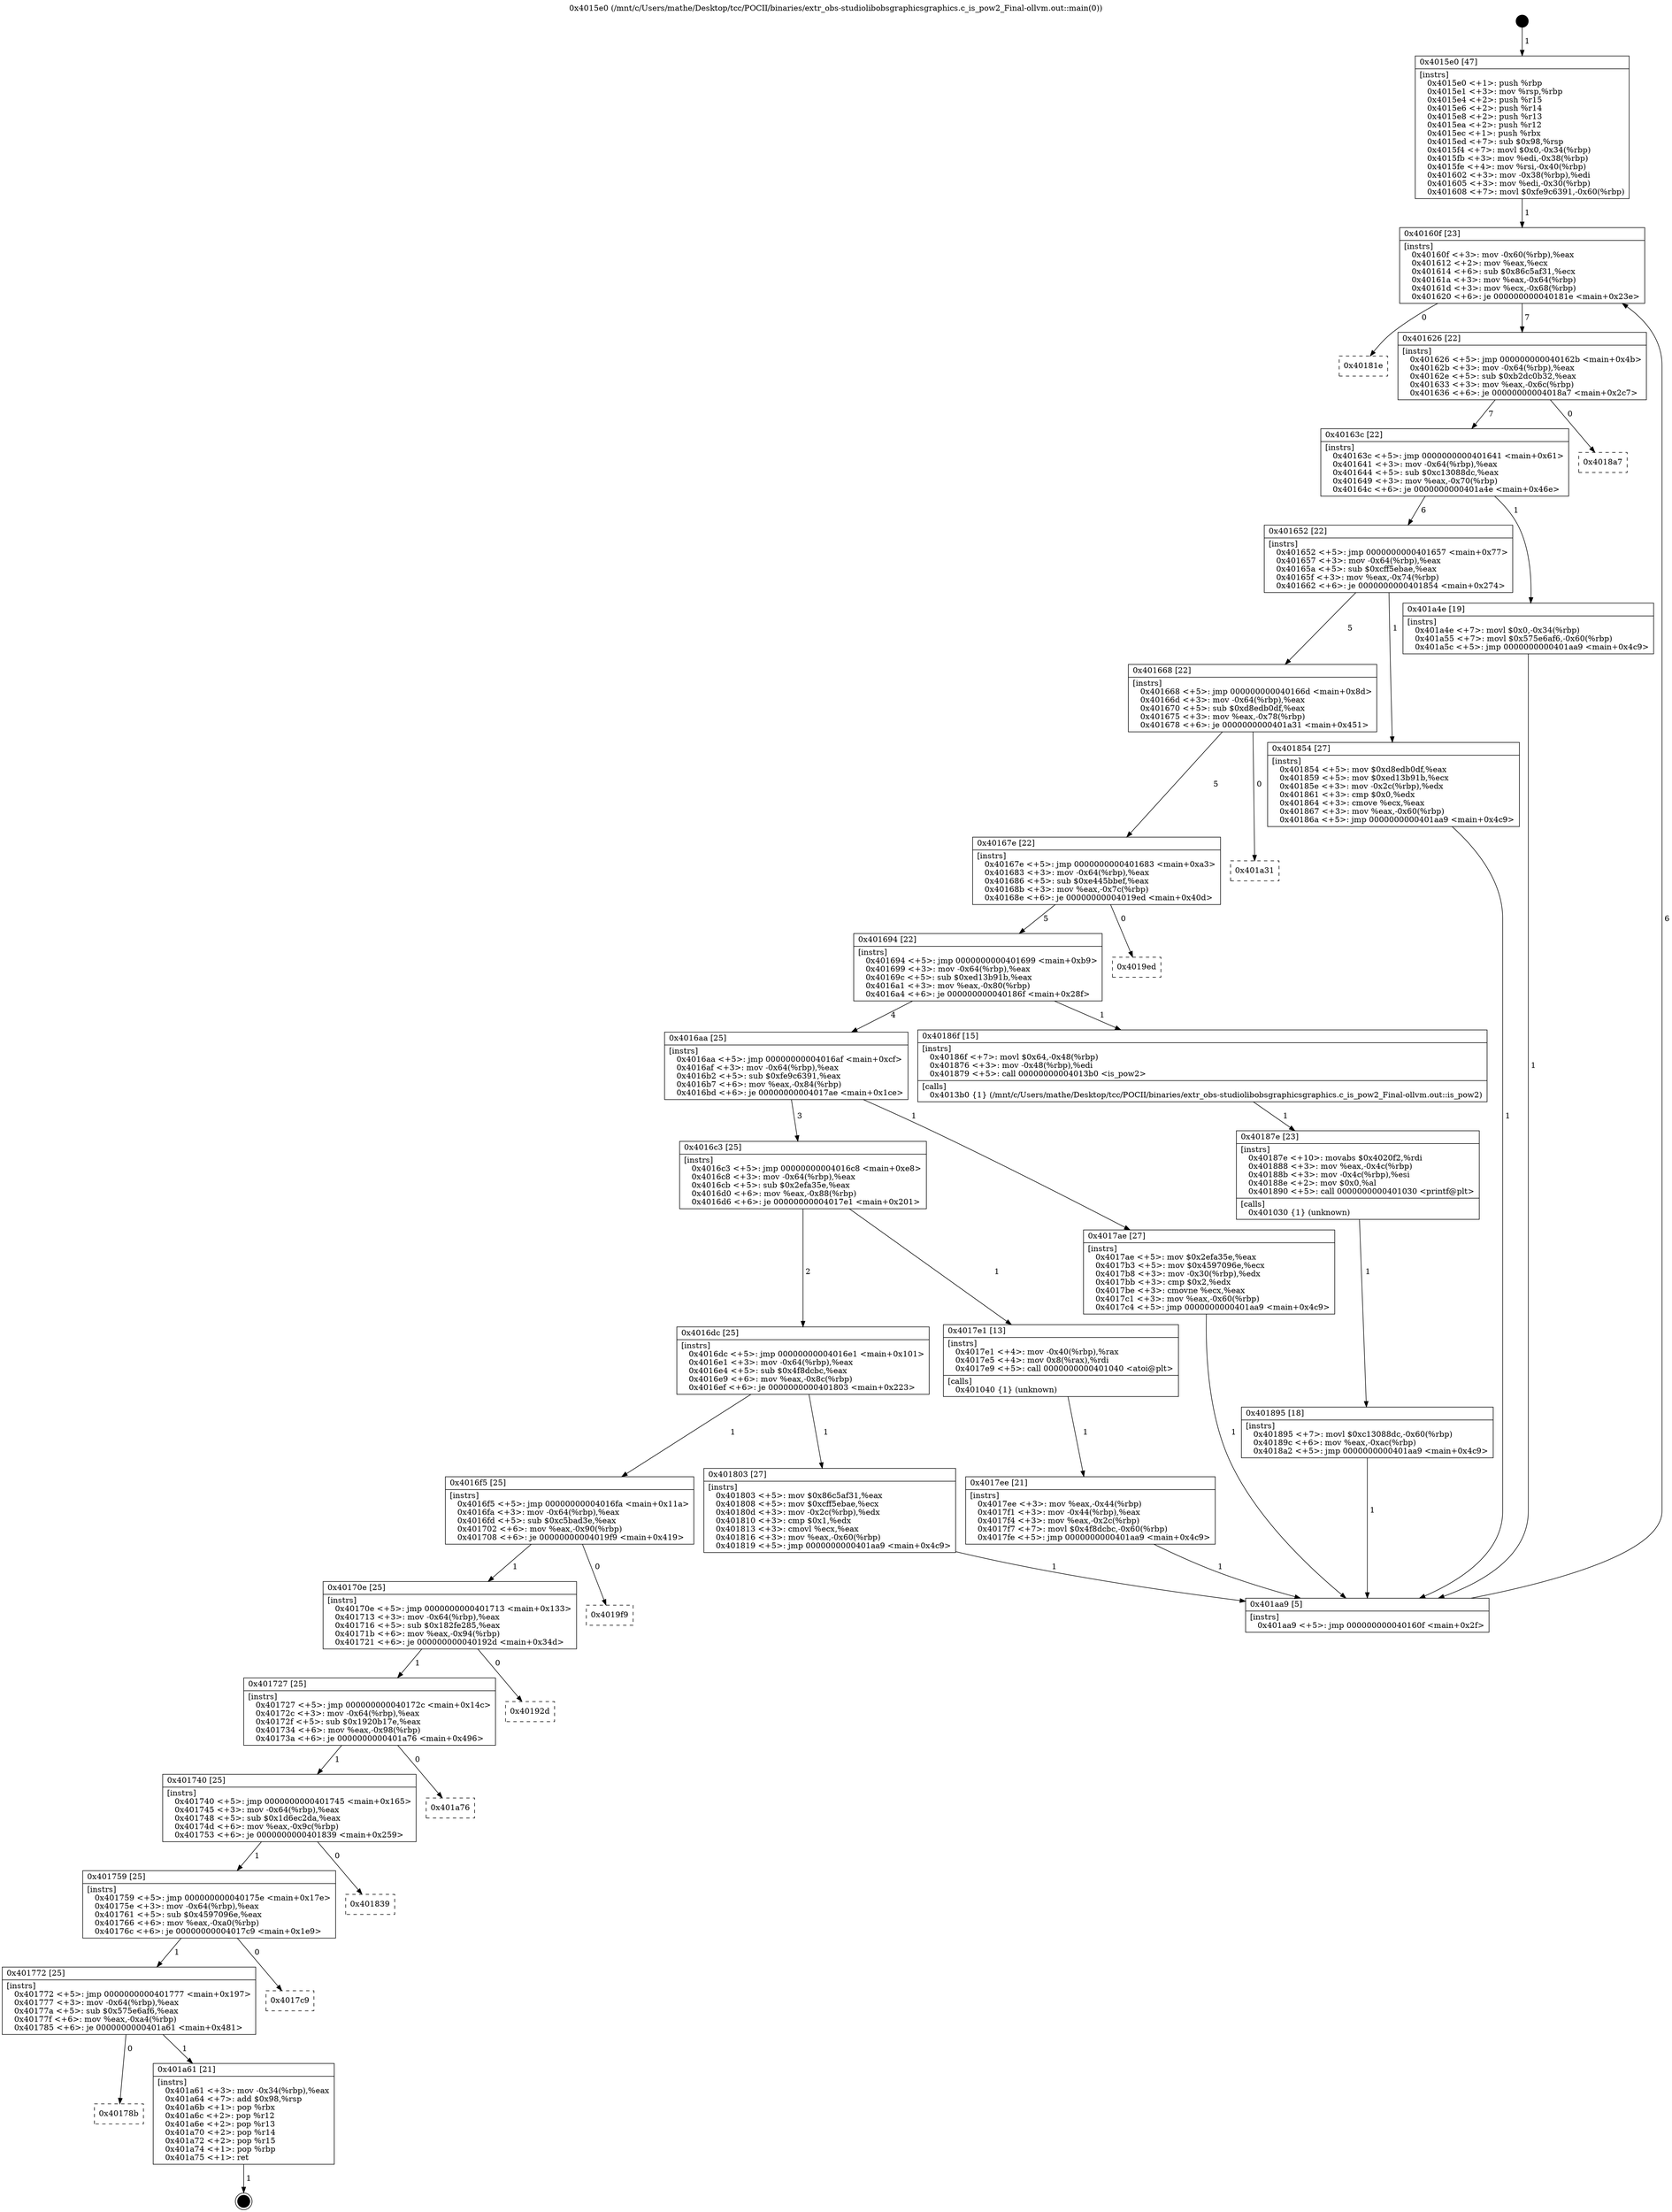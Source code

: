 digraph "0x4015e0" {
  label = "0x4015e0 (/mnt/c/Users/mathe/Desktop/tcc/POCII/binaries/extr_obs-studiolibobsgraphicsgraphics.c_is_pow2_Final-ollvm.out::main(0))"
  labelloc = "t"
  node[shape=record]

  Entry [label="",width=0.3,height=0.3,shape=circle,fillcolor=black,style=filled]
  "0x40160f" [label="{
     0x40160f [23]\l
     | [instrs]\l
     &nbsp;&nbsp;0x40160f \<+3\>: mov -0x60(%rbp),%eax\l
     &nbsp;&nbsp;0x401612 \<+2\>: mov %eax,%ecx\l
     &nbsp;&nbsp;0x401614 \<+6\>: sub $0x86c5af31,%ecx\l
     &nbsp;&nbsp;0x40161a \<+3\>: mov %eax,-0x64(%rbp)\l
     &nbsp;&nbsp;0x40161d \<+3\>: mov %ecx,-0x68(%rbp)\l
     &nbsp;&nbsp;0x401620 \<+6\>: je 000000000040181e \<main+0x23e\>\l
  }"]
  "0x40181e" [label="{
     0x40181e\l
  }", style=dashed]
  "0x401626" [label="{
     0x401626 [22]\l
     | [instrs]\l
     &nbsp;&nbsp;0x401626 \<+5\>: jmp 000000000040162b \<main+0x4b\>\l
     &nbsp;&nbsp;0x40162b \<+3\>: mov -0x64(%rbp),%eax\l
     &nbsp;&nbsp;0x40162e \<+5\>: sub $0xb2dc0b32,%eax\l
     &nbsp;&nbsp;0x401633 \<+3\>: mov %eax,-0x6c(%rbp)\l
     &nbsp;&nbsp;0x401636 \<+6\>: je 00000000004018a7 \<main+0x2c7\>\l
  }"]
  Exit [label="",width=0.3,height=0.3,shape=circle,fillcolor=black,style=filled,peripheries=2]
  "0x4018a7" [label="{
     0x4018a7\l
  }", style=dashed]
  "0x40163c" [label="{
     0x40163c [22]\l
     | [instrs]\l
     &nbsp;&nbsp;0x40163c \<+5\>: jmp 0000000000401641 \<main+0x61\>\l
     &nbsp;&nbsp;0x401641 \<+3\>: mov -0x64(%rbp),%eax\l
     &nbsp;&nbsp;0x401644 \<+5\>: sub $0xc13088dc,%eax\l
     &nbsp;&nbsp;0x401649 \<+3\>: mov %eax,-0x70(%rbp)\l
     &nbsp;&nbsp;0x40164c \<+6\>: je 0000000000401a4e \<main+0x46e\>\l
  }"]
  "0x40178b" [label="{
     0x40178b\l
  }", style=dashed]
  "0x401a4e" [label="{
     0x401a4e [19]\l
     | [instrs]\l
     &nbsp;&nbsp;0x401a4e \<+7\>: movl $0x0,-0x34(%rbp)\l
     &nbsp;&nbsp;0x401a55 \<+7\>: movl $0x575e6af6,-0x60(%rbp)\l
     &nbsp;&nbsp;0x401a5c \<+5\>: jmp 0000000000401aa9 \<main+0x4c9\>\l
  }"]
  "0x401652" [label="{
     0x401652 [22]\l
     | [instrs]\l
     &nbsp;&nbsp;0x401652 \<+5\>: jmp 0000000000401657 \<main+0x77\>\l
     &nbsp;&nbsp;0x401657 \<+3\>: mov -0x64(%rbp),%eax\l
     &nbsp;&nbsp;0x40165a \<+5\>: sub $0xcff5ebae,%eax\l
     &nbsp;&nbsp;0x40165f \<+3\>: mov %eax,-0x74(%rbp)\l
     &nbsp;&nbsp;0x401662 \<+6\>: je 0000000000401854 \<main+0x274\>\l
  }"]
  "0x401a61" [label="{
     0x401a61 [21]\l
     | [instrs]\l
     &nbsp;&nbsp;0x401a61 \<+3\>: mov -0x34(%rbp),%eax\l
     &nbsp;&nbsp;0x401a64 \<+7\>: add $0x98,%rsp\l
     &nbsp;&nbsp;0x401a6b \<+1\>: pop %rbx\l
     &nbsp;&nbsp;0x401a6c \<+2\>: pop %r12\l
     &nbsp;&nbsp;0x401a6e \<+2\>: pop %r13\l
     &nbsp;&nbsp;0x401a70 \<+2\>: pop %r14\l
     &nbsp;&nbsp;0x401a72 \<+2\>: pop %r15\l
     &nbsp;&nbsp;0x401a74 \<+1\>: pop %rbp\l
     &nbsp;&nbsp;0x401a75 \<+1\>: ret\l
  }"]
  "0x401854" [label="{
     0x401854 [27]\l
     | [instrs]\l
     &nbsp;&nbsp;0x401854 \<+5\>: mov $0xd8edb0df,%eax\l
     &nbsp;&nbsp;0x401859 \<+5\>: mov $0xed13b91b,%ecx\l
     &nbsp;&nbsp;0x40185e \<+3\>: mov -0x2c(%rbp),%edx\l
     &nbsp;&nbsp;0x401861 \<+3\>: cmp $0x0,%edx\l
     &nbsp;&nbsp;0x401864 \<+3\>: cmove %ecx,%eax\l
     &nbsp;&nbsp;0x401867 \<+3\>: mov %eax,-0x60(%rbp)\l
     &nbsp;&nbsp;0x40186a \<+5\>: jmp 0000000000401aa9 \<main+0x4c9\>\l
  }"]
  "0x401668" [label="{
     0x401668 [22]\l
     | [instrs]\l
     &nbsp;&nbsp;0x401668 \<+5\>: jmp 000000000040166d \<main+0x8d\>\l
     &nbsp;&nbsp;0x40166d \<+3\>: mov -0x64(%rbp),%eax\l
     &nbsp;&nbsp;0x401670 \<+5\>: sub $0xd8edb0df,%eax\l
     &nbsp;&nbsp;0x401675 \<+3\>: mov %eax,-0x78(%rbp)\l
     &nbsp;&nbsp;0x401678 \<+6\>: je 0000000000401a31 \<main+0x451\>\l
  }"]
  "0x401772" [label="{
     0x401772 [25]\l
     | [instrs]\l
     &nbsp;&nbsp;0x401772 \<+5\>: jmp 0000000000401777 \<main+0x197\>\l
     &nbsp;&nbsp;0x401777 \<+3\>: mov -0x64(%rbp),%eax\l
     &nbsp;&nbsp;0x40177a \<+5\>: sub $0x575e6af6,%eax\l
     &nbsp;&nbsp;0x40177f \<+6\>: mov %eax,-0xa4(%rbp)\l
     &nbsp;&nbsp;0x401785 \<+6\>: je 0000000000401a61 \<main+0x481\>\l
  }"]
  "0x401a31" [label="{
     0x401a31\l
  }", style=dashed]
  "0x40167e" [label="{
     0x40167e [22]\l
     | [instrs]\l
     &nbsp;&nbsp;0x40167e \<+5\>: jmp 0000000000401683 \<main+0xa3\>\l
     &nbsp;&nbsp;0x401683 \<+3\>: mov -0x64(%rbp),%eax\l
     &nbsp;&nbsp;0x401686 \<+5\>: sub $0xe445bbef,%eax\l
     &nbsp;&nbsp;0x40168b \<+3\>: mov %eax,-0x7c(%rbp)\l
     &nbsp;&nbsp;0x40168e \<+6\>: je 00000000004019ed \<main+0x40d\>\l
  }"]
  "0x4017c9" [label="{
     0x4017c9\l
  }", style=dashed]
  "0x4019ed" [label="{
     0x4019ed\l
  }", style=dashed]
  "0x401694" [label="{
     0x401694 [22]\l
     | [instrs]\l
     &nbsp;&nbsp;0x401694 \<+5\>: jmp 0000000000401699 \<main+0xb9\>\l
     &nbsp;&nbsp;0x401699 \<+3\>: mov -0x64(%rbp),%eax\l
     &nbsp;&nbsp;0x40169c \<+5\>: sub $0xed13b91b,%eax\l
     &nbsp;&nbsp;0x4016a1 \<+3\>: mov %eax,-0x80(%rbp)\l
     &nbsp;&nbsp;0x4016a4 \<+6\>: je 000000000040186f \<main+0x28f\>\l
  }"]
  "0x401759" [label="{
     0x401759 [25]\l
     | [instrs]\l
     &nbsp;&nbsp;0x401759 \<+5\>: jmp 000000000040175e \<main+0x17e\>\l
     &nbsp;&nbsp;0x40175e \<+3\>: mov -0x64(%rbp),%eax\l
     &nbsp;&nbsp;0x401761 \<+5\>: sub $0x4597096e,%eax\l
     &nbsp;&nbsp;0x401766 \<+6\>: mov %eax,-0xa0(%rbp)\l
     &nbsp;&nbsp;0x40176c \<+6\>: je 00000000004017c9 \<main+0x1e9\>\l
  }"]
  "0x40186f" [label="{
     0x40186f [15]\l
     | [instrs]\l
     &nbsp;&nbsp;0x40186f \<+7\>: movl $0x64,-0x48(%rbp)\l
     &nbsp;&nbsp;0x401876 \<+3\>: mov -0x48(%rbp),%edi\l
     &nbsp;&nbsp;0x401879 \<+5\>: call 00000000004013b0 \<is_pow2\>\l
     | [calls]\l
     &nbsp;&nbsp;0x4013b0 \{1\} (/mnt/c/Users/mathe/Desktop/tcc/POCII/binaries/extr_obs-studiolibobsgraphicsgraphics.c_is_pow2_Final-ollvm.out::is_pow2)\l
  }"]
  "0x4016aa" [label="{
     0x4016aa [25]\l
     | [instrs]\l
     &nbsp;&nbsp;0x4016aa \<+5\>: jmp 00000000004016af \<main+0xcf\>\l
     &nbsp;&nbsp;0x4016af \<+3\>: mov -0x64(%rbp),%eax\l
     &nbsp;&nbsp;0x4016b2 \<+5\>: sub $0xfe9c6391,%eax\l
     &nbsp;&nbsp;0x4016b7 \<+6\>: mov %eax,-0x84(%rbp)\l
     &nbsp;&nbsp;0x4016bd \<+6\>: je 00000000004017ae \<main+0x1ce\>\l
  }"]
  "0x401839" [label="{
     0x401839\l
  }", style=dashed]
  "0x4017ae" [label="{
     0x4017ae [27]\l
     | [instrs]\l
     &nbsp;&nbsp;0x4017ae \<+5\>: mov $0x2efa35e,%eax\l
     &nbsp;&nbsp;0x4017b3 \<+5\>: mov $0x4597096e,%ecx\l
     &nbsp;&nbsp;0x4017b8 \<+3\>: mov -0x30(%rbp),%edx\l
     &nbsp;&nbsp;0x4017bb \<+3\>: cmp $0x2,%edx\l
     &nbsp;&nbsp;0x4017be \<+3\>: cmovne %ecx,%eax\l
     &nbsp;&nbsp;0x4017c1 \<+3\>: mov %eax,-0x60(%rbp)\l
     &nbsp;&nbsp;0x4017c4 \<+5\>: jmp 0000000000401aa9 \<main+0x4c9\>\l
  }"]
  "0x4016c3" [label="{
     0x4016c3 [25]\l
     | [instrs]\l
     &nbsp;&nbsp;0x4016c3 \<+5\>: jmp 00000000004016c8 \<main+0xe8\>\l
     &nbsp;&nbsp;0x4016c8 \<+3\>: mov -0x64(%rbp),%eax\l
     &nbsp;&nbsp;0x4016cb \<+5\>: sub $0x2efa35e,%eax\l
     &nbsp;&nbsp;0x4016d0 \<+6\>: mov %eax,-0x88(%rbp)\l
     &nbsp;&nbsp;0x4016d6 \<+6\>: je 00000000004017e1 \<main+0x201\>\l
  }"]
  "0x401aa9" [label="{
     0x401aa9 [5]\l
     | [instrs]\l
     &nbsp;&nbsp;0x401aa9 \<+5\>: jmp 000000000040160f \<main+0x2f\>\l
  }"]
  "0x4015e0" [label="{
     0x4015e0 [47]\l
     | [instrs]\l
     &nbsp;&nbsp;0x4015e0 \<+1\>: push %rbp\l
     &nbsp;&nbsp;0x4015e1 \<+3\>: mov %rsp,%rbp\l
     &nbsp;&nbsp;0x4015e4 \<+2\>: push %r15\l
     &nbsp;&nbsp;0x4015e6 \<+2\>: push %r14\l
     &nbsp;&nbsp;0x4015e8 \<+2\>: push %r13\l
     &nbsp;&nbsp;0x4015ea \<+2\>: push %r12\l
     &nbsp;&nbsp;0x4015ec \<+1\>: push %rbx\l
     &nbsp;&nbsp;0x4015ed \<+7\>: sub $0x98,%rsp\l
     &nbsp;&nbsp;0x4015f4 \<+7\>: movl $0x0,-0x34(%rbp)\l
     &nbsp;&nbsp;0x4015fb \<+3\>: mov %edi,-0x38(%rbp)\l
     &nbsp;&nbsp;0x4015fe \<+4\>: mov %rsi,-0x40(%rbp)\l
     &nbsp;&nbsp;0x401602 \<+3\>: mov -0x38(%rbp),%edi\l
     &nbsp;&nbsp;0x401605 \<+3\>: mov %edi,-0x30(%rbp)\l
     &nbsp;&nbsp;0x401608 \<+7\>: movl $0xfe9c6391,-0x60(%rbp)\l
  }"]
  "0x401740" [label="{
     0x401740 [25]\l
     | [instrs]\l
     &nbsp;&nbsp;0x401740 \<+5\>: jmp 0000000000401745 \<main+0x165\>\l
     &nbsp;&nbsp;0x401745 \<+3\>: mov -0x64(%rbp),%eax\l
     &nbsp;&nbsp;0x401748 \<+5\>: sub $0x1d6ec2da,%eax\l
     &nbsp;&nbsp;0x40174d \<+6\>: mov %eax,-0x9c(%rbp)\l
     &nbsp;&nbsp;0x401753 \<+6\>: je 0000000000401839 \<main+0x259\>\l
  }"]
  "0x4017e1" [label="{
     0x4017e1 [13]\l
     | [instrs]\l
     &nbsp;&nbsp;0x4017e1 \<+4\>: mov -0x40(%rbp),%rax\l
     &nbsp;&nbsp;0x4017e5 \<+4\>: mov 0x8(%rax),%rdi\l
     &nbsp;&nbsp;0x4017e9 \<+5\>: call 0000000000401040 \<atoi@plt\>\l
     | [calls]\l
     &nbsp;&nbsp;0x401040 \{1\} (unknown)\l
  }"]
  "0x4016dc" [label="{
     0x4016dc [25]\l
     | [instrs]\l
     &nbsp;&nbsp;0x4016dc \<+5\>: jmp 00000000004016e1 \<main+0x101\>\l
     &nbsp;&nbsp;0x4016e1 \<+3\>: mov -0x64(%rbp),%eax\l
     &nbsp;&nbsp;0x4016e4 \<+5\>: sub $0x4f8dcbc,%eax\l
     &nbsp;&nbsp;0x4016e9 \<+6\>: mov %eax,-0x8c(%rbp)\l
     &nbsp;&nbsp;0x4016ef \<+6\>: je 0000000000401803 \<main+0x223\>\l
  }"]
  "0x4017ee" [label="{
     0x4017ee [21]\l
     | [instrs]\l
     &nbsp;&nbsp;0x4017ee \<+3\>: mov %eax,-0x44(%rbp)\l
     &nbsp;&nbsp;0x4017f1 \<+3\>: mov -0x44(%rbp),%eax\l
     &nbsp;&nbsp;0x4017f4 \<+3\>: mov %eax,-0x2c(%rbp)\l
     &nbsp;&nbsp;0x4017f7 \<+7\>: movl $0x4f8dcbc,-0x60(%rbp)\l
     &nbsp;&nbsp;0x4017fe \<+5\>: jmp 0000000000401aa9 \<main+0x4c9\>\l
  }"]
  "0x401a76" [label="{
     0x401a76\l
  }", style=dashed]
  "0x401803" [label="{
     0x401803 [27]\l
     | [instrs]\l
     &nbsp;&nbsp;0x401803 \<+5\>: mov $0x86c5af31,%eax\l
     &nbsp;&nbsp;0x401808 \<+5\>: mov $0xcff5ebae,%ecx\l
     &nbsp;&nbsp;0x40180d \<+3\>: mov -0x2c(%rbp),%edx\l
     &nbsp;&nbsp;0x401810 \<+3\>: cmp $0x1,%edx\l
     &nbsp;&nbsp;0x401813 \<+3\>: cmovl %ecx,%eax\l
     &nbsp;&nbsp;0x401816 \<+3\>: mov %eax,-0x60(%rbp)\l
     &nbsp;&nbsp;0x401819 \<+5\>: jmp 0000000000401aa9 \<main+0x4c9\>\l
  }"]
  "0x4016f5" [label="{
     0x4016f5 [25]\l
     | [instrs]\l
     &nbsp;&nbsp;0x4016f5 \<+5\>: jmp 00000000004016fa \<main+0x11a\>\l
     &nbsp;&nbsp;0x4016fa \<+3\>: mov -0x64(%rbp),%eax\l
     &nbsp;&nbsp;0x4016fd \<+5\>: sub $0xc5bad3e,%eax\l
     &nbsp;&nbsp;0x401702 \<+6\>: mov %eax,-0x90(%rbp)\l
     &nbsp;&nbsp;0x401708 \<+6\>: je 00000000004019f9 \<main+0x419\>\l
  }"]
  "0x40187e" [label="{
     0x40187e [23]\l
     | [instrs]\l
     &nbsp;&nbsp;0x40187e \<+10\>: movabs $0x4020f2,%rdi\l
     &nbsp;&nbsp;0x401888 \<+3\>: mov %eax,-0x4c(%rbp)\l
     &nbsp;&nbsp;0x40188b \<+3\>: mov -0x4c(%rbp),%esi\l
     &nbsp;&nbsp;0x40188e \<+2\>: mov $0x0,%al\l
     &nbsp;&nbsp;0x401890 \<+5\>: call 0000000000401030 \<printf@plt\>\l
     | [calls]\l
     &nbsp;&nbsp;0x401030 \{1\} (unknown)\l
  }"]
  "0x401895" [label="{
     0x401895 [18]\l
     | [instrs]\l
     &nbsp;&nbsp;0x401895 \<+7\>: movl $0xc13088dc,-0x60(%rbp)\l
     &nbsp;&nbsp;0x40189c \<+6\>: mov %eax,-0xac(%rbp)\l
     &nbsp;&nbsp;0x4018a2 \<+5\>: jmp 0000000000401aa9 \<main+0x4c9\>\l
  }"]
  "0x401727" [label="{
     0x401727 [25]\l
     | [instrs]\l
     &nbsp;&nbsp;0x401727 \<+5\>: jmp 000000000040172c \<main+0x14c\>\l
     &nbsp;&nbsp;0x40172c \<+3\>: mov -0x64(%rbp),%eax\l
     &nbsp;&nbsp;0x40172f \<+5\>: sub $0x1920b17e,%eax\l
     &nbsp;&nbsp;0x401734 \<+6\>: mov %eax,-0x98(%rbp)\l
     &nbsp;&nbsp;0x40173a \<+6\>: je 0000000000401a76 \<main+0x496\>\l
  }"]
  "0x4019f9" [label="{
     0x4019f9\l
  }", style=dashed]
  "0x40170e" [label="{
     0x40170e [25]\l
     | [instrs]\l
     &nbsp;&nbsp;0x40170e \<+5\>: jmp 0000000000401713 \<main+0x133\>\l
     &nbsp;&nbsp;0x401713 \<+3\>: mov -0x64(%rbp),%eax\l
     &nbsp;&nbsp;0x401716 \<+5\>: sub $0x182fe285,%eax\l
     &nbsp;&nbsp;0x40171b \<+6\>: mov %eax,-0x94(%rbp)\l
     &nbsp;&nbsp;0x401721 \<+6\>: je 000000000040192d \<main+0x34d\>\l
  }"]
  "0x40192d" [label="{
     0x40192d\l
  }", style=dashed]
  Entry -> "0x4015e0" [label=" 1"]
  "0x40160f" -> "0x40181e" [label=" 0"]
  "0x40160f" -> "0x401626" [label=" 7"]
  "0x401a61" -> Exit [label=" 1"]
  "0x401626" -> "0x4018a7" [label=" 0"]
  "0x401626" -> "0x40163c" [label=" 7"]
  "0x401772" -> "0x40178b" [label=" 0"]
  "0x40163c" -> "0x401a4e" [label=" 1"]
  "0x40163c" -> "0x401652" [label=" 6"]
  "0x401772" -> "0x401a61" [label=" 1"]
  "0x401652" -> "0x401854" [label=" 1"]
  "0x401652" -> "0x401668" [label=" 5"]
  "0x401759" -> "0x401772" [label=" 1"]
  "0x401668" -> "0x401a31" [label=" 0"]
  "0x401668" -> "0x40167e" [label=" 5"]
  "0x401759" -> "0x4017c9" [label=" 0"]
  "0x40167e" -> "0x4019ed" [label=" 0"]
  "0x40167e" -> "0x401694" [label=" 5"]
  "0x401740" -> "0x401759" [label=" 1"]
  "0x401694" -> "0x40186f" [label=" 1"]
  "0x401694" -> "0x4016aa" [label=" 4"]
  "0x401740" -> "0x401839" [label=" 0"]
  "0x4016aa" -> "0x4017ae" [label=" 1"]
  "0x4016aa" -> "0x4016c3" [label=" 3"]
  "0x4017ae" -> "0x401aa9" [label=" 1"]
  "0x4015e0" -> "0x40160f" [label=" 1"]
  "0x401aa9" -> "0x40160f" [label=" 6"]
  "0x401727" -> "0x401740" [label=" 1"]
  "0x4016c3" -> "0x4017e1" [label=" 1"]
  "0x4016c3" -> "0x4016dc" [label=" 2"]
  "0x4017e1" -> "0x4017ee" [label=" 1"]
  "0x4017ee" -> "0x401aa9" [label=" 1"]
  "0x401727" -> "0x401a76" [label=" 0"]
  "0x4016dc" -> "0x401803" [label=" 1"]
  "0x4016dc" -> "0x4016f5" [label=" 1"]
  "0x401803" -> "0x401aa9" [label=" 1"]
  "0x401854" -> "0x401aa9" [label=" 1"]
  "0x40186f" -> "0x40187e" [label=" 1"]
  "0x40187e" -> "0x401895" [label=" 1"]
  "0x401895" -> "0x401aa9" [label=" 1"]
  "0x401a4e" -> "0x401aa9" [label=" 1"]
  "0x40170e" -> "0x401727" [label=" 1"]
  "0x4016f5" -> "0x4019f9" [label=" 0"]
  "0x4016f5" -> "0x40170e" [label=" 1"]
  "0x40170e" -> "0x40192d" [label=" 0"]
}
